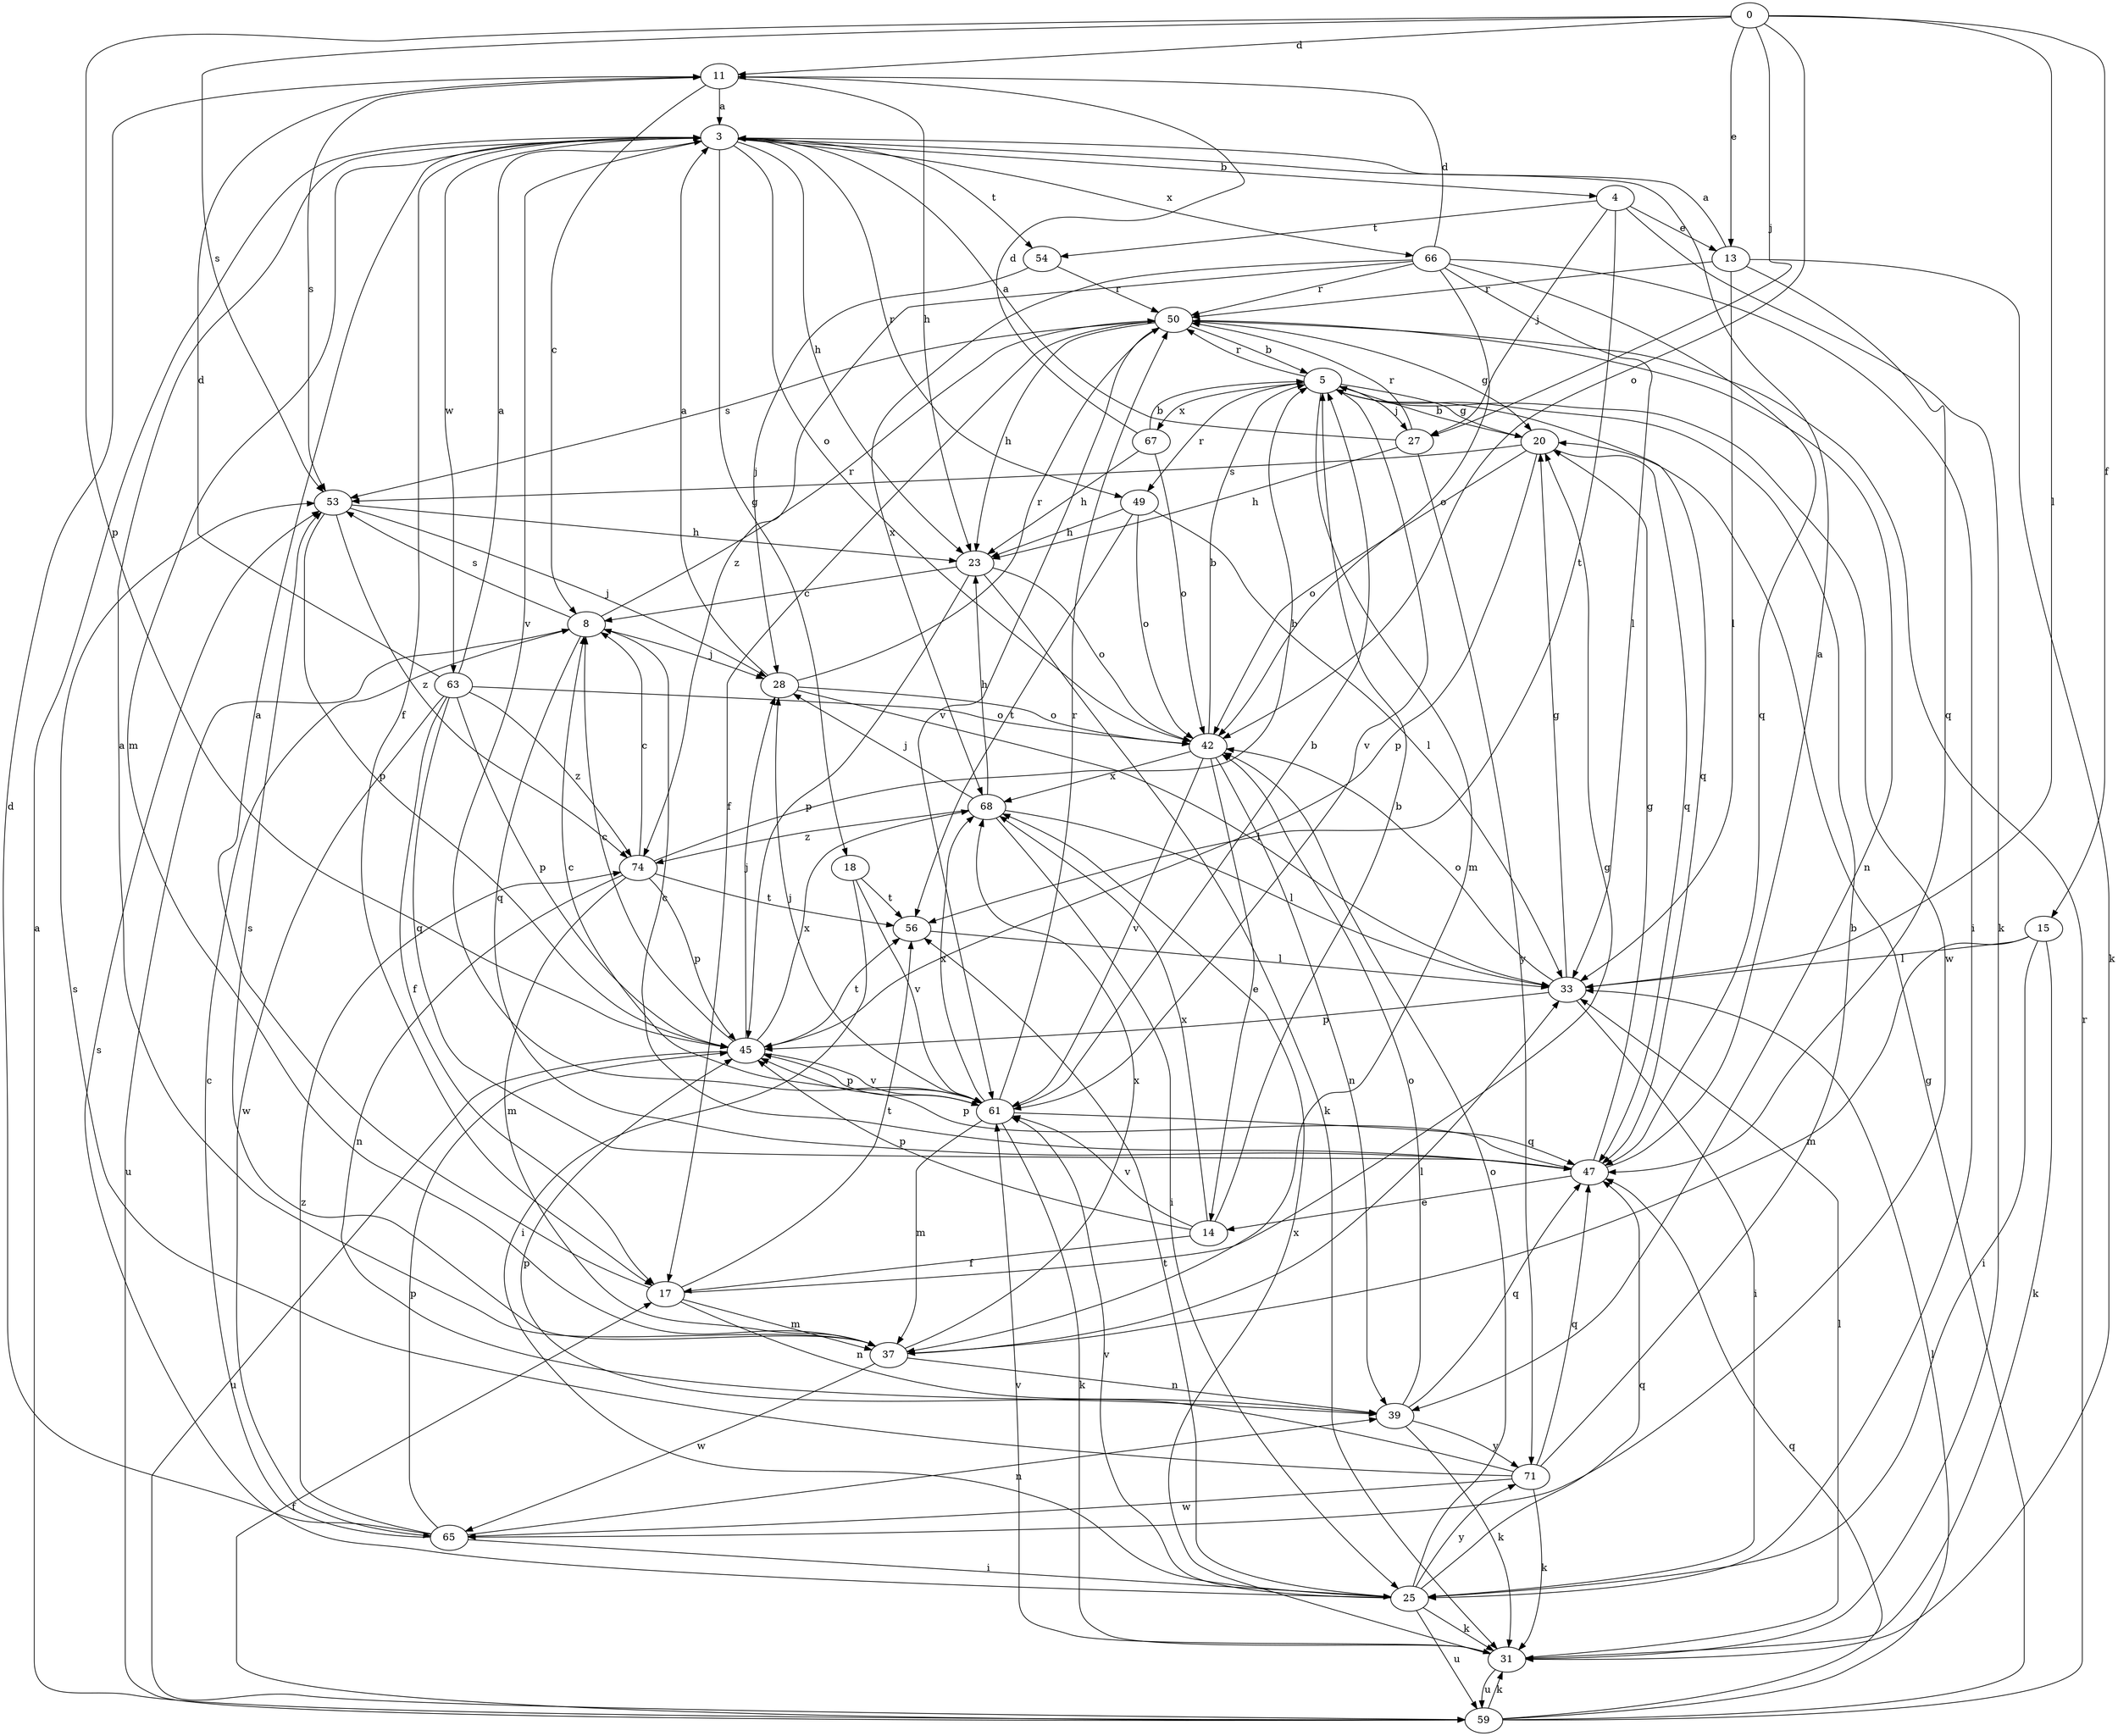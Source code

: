 strict digraph  {
0;
3;
4;
5;
8;
11;
13;
14;
15;
17;
18;
20;
23;
25;
27;
28;
31;
33;
37;
39;
42;
45;
47;
49;
50;
53;
54;
56;
59;
61;
63;
65;
66;
67;
68;
71;
74;
0 -> 11  [label=d];
0 -> 13  [label=e];
0 -> 15  [label=f];
0 -> 27  [label=j];
0 -> 33  [label=l];
0 -> 42  [label=o];
0 -> 45  [label=p];
0 -> 53  [label=s];
3 -> 4  [label=b];
3 -> 17  [label=f];
3 -> 18  [label=g];
3 -> 23  [label=h];
3 -> 37  [label=m];
3 -> 42  [label=o];
3 -> 49  [label=r];
3 -> 54  [label=t];
3 -> 61  [label=v];
3 -> 63  [label=w];
3 -> 66  [label=x];
4 -> 13  [label=e];
4 -> 27  [label=j];
4 -> 31  [label=k];
4 -> 54  [label=t];
4 -> 56  [label=t];
5 -> 20  [label=g];
5 -> 27  [label=j];
5 -> 37  [label=m];
5 -> 47  [label=q];
5 -> 49  [label=r];
5 -> 50  [label=r];
5 -> 61  [label=v];
5 -> 65  [label=w];
5 -> 67  [label=x];
8 -> 28  [label=j];
8 -> 47  [label=q];
8 -> 50  [label=r];
8 -> 53  [label=s];
8 -> 59  [label=u];
11 -> 3  [label=a];
11 -> 8  [label=c];
11 -> 23  [label=h];
11 -> 53  [label=s];
13 -> 3  [label=a];
13 -> 31  [label=k];
13 -> 33  [label=l];
13 -> 47  [label=q];
13 -> 50  [label=r];
14 -> 5  [label=b];
14 -> 17  [label=f];
14 -> 45  [label=p];
14 -> 61  [label=v];
14 -> 68  [label=x];
15 -> 25  [label=i];
15 -> 31  [label=k];
15 -> 33  [label=l];
15 -> 37  [label=m];
17 -> 3  [label=a];
17 -> 20  [label=g];
17 -> 37  [label=m];
17 -> 39  [label=n];
17 -> 56  [label=t];
18 -> 25  [label=i];
18 -> 56  [label=t];
18 -> 61  [label=v];
20 -> 5  [label=b];
20 -> 42  [label=o];
20 -> 45  [label=p];
20 -> 47  [label=q];
20 -> 53  [label=s];
23 -> 8  [label=c];
23 -> 31  [label=k];
23 -> 42  [label=o];
23 -> 45  [label=p];
25 -> 31  [label=k];
25 -> 42  [label=o];
25 -> 47  [label=q];
25 -> 53  [label=s];
25 -> 56  [label=t];
25 -> 59  [label=u];
25 -> 61  [label=v];
25 -> 71  [label=y];
27 -> 3  [label=a];
27 -> 23  [label=h];
27 -> 50  [label=r];
27 -> 71  [label=y];
28 -> 3  [label=a];
28 -> 33  [label=l];
28 -> 42  [label=o];
28 -> 50  [label=r];
31 -> 33  [label=l];
31 -> 59  [label=u];
31 -> 61  [label=v];
31 -> 68  [label=x];
33 -> 20  [label=g];
33 -> 25  [label=i];
33 -> 42  [label=o];
33 -> 45  [label=p];
37 -> 3  [label=a];
37 -> 33  [label=l];
37 -> 39  [label=n];
37 -> 53  [label=s];
37 -> 65  [label=w];
37 -> 68  [label=x];
39 -> 31  [label=k];
39 -> 42  [label=o];
39 -> 47  [label=q];
39 -> 71  [label=y];
42 -> 5  [label=b];
42 -> 14  [label=e];
42 -> 39  [label=n];
42 -> 61  [label=v];
42 -> 68  [label=x];
45 -> 8  [label=c];
45 -> 28  [label=j];
45 -> 56  [label=t];
45 -> 59  [label=u];
45 -> 61  [label=v];
45 -> 68  [label=x];
47 -> 3  [label=a];
47 -> 8  [label=c];
47 -> 14  [label=e];
47 -> 20  [label=g];
47 -> 45  [label=p];
49 -> 23  [label=h];
49 -> 33  [label=l];
49 -> 42  [label=o];
49 -> 56  [label=t];
50 -> 5  [label=b];
50 -> 17  [label=f];
50 -> 20  [label=g];
50 -> 23  [label=h];
50 -> 39  [label=n];
50 -> 53  [label=s];
50 -> 61  [label=v];
53 -> 23  [label=h];
53 -> 28  [label=j];
53 -> 45  [label=p];
53 -> 74  [label=z];
54 -> 28  [label=j];
54 -> 50  [label=r];
56 -> 33  [label=l];
59 -> 3  [label=a];
59 -> 17  [label=f];
59 -> 20  [label=g];
59 -> 31  [label=k];
59 -> 33  [label=l];
59 -> 47  [label=q];
59 -> 50  [label=r];
61 -> 5  [label=b];
61 -> 8  [label=c];
61 -> 28  [label=j];
61 -> 31  [label=k];
61 -> 37  [label=m];
61 -> 45  [label=p];
61 -> 47  [label=q];
61 -> 50  [label=r];
61 -> 68  [label=x];
63 -> 3  [label=a];
63 -> 11  [label=d];
63 -> 17  [label=f];
63 -> 42  [label=o];
63 -> 45  [label=p];
63 -> 47  [label=q];
63 -> 65  [label=w];
63 -> 74  [label=z];
65 -> 8  [label=c];
65 -> 11  [label=d];
65 -> 25  [label=i];
65 -> 39  [label=n];
65 -> 45  [label=p];
65 -> 74  [label=z];
66 -> 11  [label=d];
66 -> 25  [label=i];
66 -> 33  [label=l];
66 -> 42  [label=o];
66 -> 47  [label=q];
66 -> 50  [label=r];
66 -> 68  [label=x];
66 -> 74  [label=z];
67 -> 5  [label=b];
67 -> 11  [label=d];
67 -> 23  [label=h];
67 -> 42  [label=o];
68 -> 23  [label=h];
68 -> 25  [label=i];
68 -> 28  [label=j];
68 -> 33  [label=l];
68 -> 74  [label=z];
71 -> 5  [label=b];
71 -> 31  [label=k];
71 -> 45  [label=p];
71 -> 47  [label=q];
71 -> 53  [label=s];
71 -> 65  [label=w];
74 -> 5  [label=b];
74 -> 8  [label=c];
74 -> 37  [label=m];
74 -> 39  [label=n];
74 -> 45  [label=p];
74 -> 56  [label=t];
}

